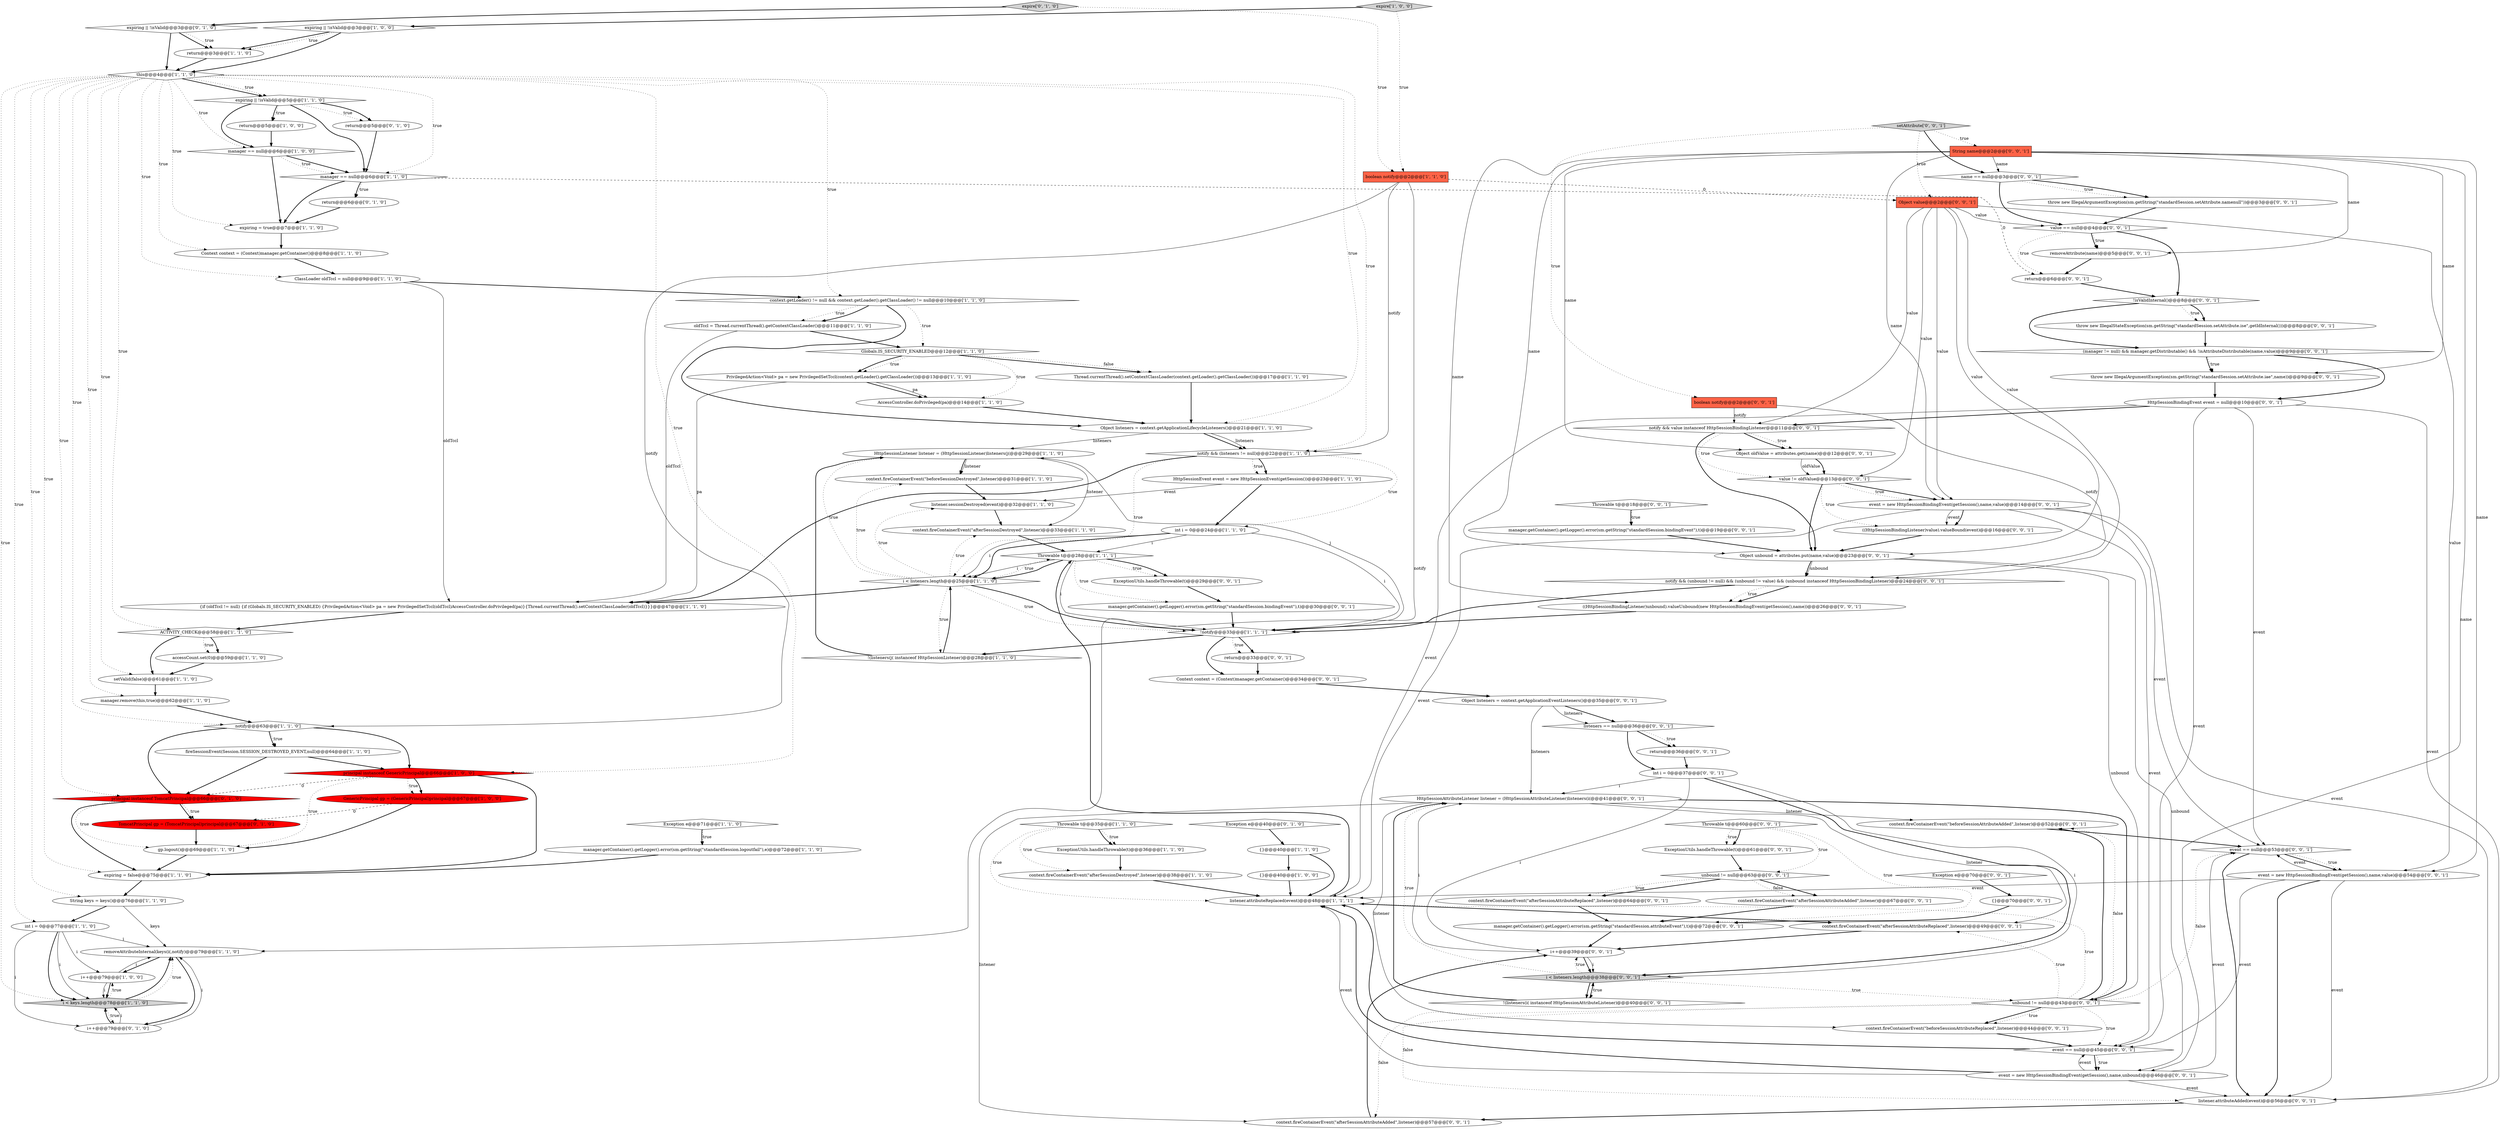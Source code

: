 digraph {
19 [style = filled, label = "HttpSessionListener listener = (HttpSessionListener)listeners(j(@@@29@@@['1', '1', '0']", fillcolor = white, shape = ellipse image = "AAA0AAABBB1BBB"];
114 [style = filled, label = "throw new IllegalArgumentException(sm.getString(\"standardSession.setAttribute.iae\",name))@@@9@@@['0', '0', '1']", fillcolor = white, shape = ellipse image = "AAA0AAABBB3BBB"];
25 [style = filled, label = "expire['1', '0', '0']", fillcolor = lightgray, shape = diamond image = "AAA0AAABBB1BBB"];
45 [style = filled, label = "removeAttributeInternal(keys(i(,notify)@@@79@@@['1', '1', '0']", fillcolor = white, shape = ellipse image = "AAA0AAABBB1BBB"];
4 [style = filled, label = "manager.remove(this,true)@@@62@@@['1', '1', '0']", fillcolor = white, shape = ellipse image = "AAA0AAABBB1BBB"];
6 [style = filled, label = "expiring = true@@@7@@@['1', '1', '0']", fillcolor = white, shape = ellipse image = "AAA0AAABBB1BBB"];
41 [style = filled, label = "i++@@@79@@@['1', '0', '0']", fillcolor = white, shape = ellipse image = "AAA0AAABBB1BBB"];
59 [style = filled, label = "return@@@6@@@['0', '1', '0']", fillcolor = white, shape = ellipse image = "AAA0AAABBB2BBB"];
0 [style = filled, label = "context.fireContainerEvent(\"beforeSessionDestroyed\",listener)@@@31@@@['1', '1', '0']", fillcolor = white, shape = ellipse image = "AAA0AAABBB1BBB"];
33 [style = filled, label = "listener.sessionDestroyed(event)@@@32@@@['1', '1', '0']", fillcolor = white, shape = ellipse image = "AAA0AAABBB1BBB"];
104 [style = filled, label = "context.fireContainerEvent(\"beforeSessionAttributeAdded\",listener)@@@52@@@['0', '0', '1']", fillcolor = white, shape = ellipse image = "AAA0AAABBB3BBB"];
84 [style = filled, label = "Object unbound = attributes.put(name,value)@@@23@@@['0', '0', '1']", fillcolor = white, shape = ellipse image = "AAA0AAABBB3BBB"];
43 [style = filled, label = "expiring || !isValid@@@5@@@['1', '1', '0']", fillcolor = white, shape = diamond image = "AAA0AAABBB1BBB"];
95 [style = filled, label = "return@@@36@@@['0', '0', '1']", fillcolor = white, shape = ellipse image = "AAA0AAABBB3BBB"];
89 [style = filled, label = "notify && (unbound != null) && (unbound != value) && (unbound instanceof HttpSessionBindingListener)@@@24@@@['0', '0', '1']", fillcolor = white, shape = diamond image = "AAA0AAABBB3BBB"];
40 [style = filled, label = "principal instanceof GenericPrincipal@@@66@@@['1', '0', '0']", fillcolor = red, shape = diamond image = "AAA1AAABBB1BBB"];
49 [style = filled, label = "Exception e@@@71@@@['1', '1', '0']", fillcolor = white, shape = diamond image = "AAA0AAABBB1BBB"];
7 [style = filled, label = "accessCount.set(0)@@@59@@@['1', '1', '0']", fillcolor = white, shape = ellipse image = "AAA0AAABBB1BBB"];
46 [style = filled, label = "return@@@3@@@['1', '1', '0']", fillcolor = white, shape = ellipse image = "AAA0AAABBB1BBB"];
64 [style = filled, label = "HttpSessionAttributeListener listener = (HttpSessionAttributeListener)listeners(i(@@@41@@@['0', '0', '1']", fillcolor = white, shape = ellipse image = "AAA0AAABBB3BBB"];
51 [style = filled, label = "ACTIVITY_CHECK@@@58@@@['1', '1', '0']", fillcolor = white, shape = diamond image = "AAA0AAABBB1BBB"];
44 [style = filled, label = "PrivilegedAction<Void> pa = new PrivilegedSetTccl(context.getLoader().getClassLoader())@@@13@@@['1', '1', '0']", fillcolor = white, shape = ellipse image = "AAA0AAABBB1BBB"];
87 [style = filled, label = "!isValidInternal()@@@8@@@['0', '0', '1']", fillcolor = white, shape = diamond image = "AAA0AAABBB3BBB"];
112 [style = filled, label = "unbound != null@@@43@@@['0', '0', '1']", fillcolor = white, shape = diamond image = "AAA0AAABBB3BBB"];
68 [style = filled, label = "return@@@33@@@['0', '0', '1']", fillcolor = white, shape = ellipse image = "AAA0AAABBB3BBB"];
90 [style = filled, label = "ExceptionUtils.handleThrowable(t)@@@61@@@['0', '0', '1']", fillcolor = white, shape = ellipse image = "AAA0AAABBB3BBB"];
115 [style = filled, label = "i++@@@39@@@['0', '0', '1']", fillcolor = white, shape = ellipse image = "AAA0AAABBB3BBB"];
86 [style = filled, label = "event = new HttpSessionBindingEvent(getSession(),name,value)@@@54@@@['0', '0', '1']", fillcolor = white, shape = ellipse image = "AAA0AAABBB3BBB"];
22 [style = filled, label = "int i = 0@@@24@@@['1', '1', '0']", fillcolor = white, shape = ellipse image = "AAA0AAABBB1BBB"];
53 [style = filled, label = "expiring = false@@@75@@@['1', '1', '0']", fillcolor = white, shape = ellipse image = "AAA0AAABBB1BBB"];
38 [style = filled, label = "context.fireContainerEvent(\"afterSessionDestroyed\",listener)@@@38@@@['1', '1', '0']", fillcolor = white, shape = ellipse image = "AAA0AAABBB1BBB"];
76 [style = filled, label = "int i = 0@@@37@@@['0', '0', '1']", fillcolor = white, shape = ellipse image = "AAA0AAABBB3BBB"];
36 [style = filled, label = "fireSessionEvent(Session.SESSION_DESTROYED_EVENT,null)@@@64@@@['1', '1', '0']", fillcolor = white, shape = ellipse image = "AAA0AAABBB1BBB"];
110 [style = filled, label = "throw new IllegalStateException(sm.getString(\"standardSession.setAttribute.ise\",getIdInternal()))@@@8@@@['0', '0', '1']", fillcolor = white, shape = ellipse image = "AAA0AAABBB3BBB"];
5 [style = filled, label = "boolean notify@@@2@@@['1', '1', '0']", fillcolor = tomato, shape = box image = "AAA0AAABBB1BBB"];
101 [style = filled, label = "!(listeners(i( instanceof HttpSessionAttributeListener)@@@40@@@['0', '0', '1']", fillcolor = white, shape = diamond image = "AAA0AAABBB3BBB"];
57 [style = filled, label = "principal instanceof TomcatPrincipal@@@66@@@['0', '1', '0']", fillcolor = red, shape = diamond image = "AAA1AAABBB2BBB"];
96 [style = filled, label = "Object oldValue = attributes.get(name)@@@12@@@['0', '0', '1']", fillcolor = white, shape = ellipse image = "AAA0AAABBB3BBB"];
8 [style = filled, label = "i < listeners.length@@@25@@@['1', '1', '0']", fillcolor = white, shape = diamond image = "AAA0AAABBB1BBB"];
63 [style = filled, label = "ExceptionUtils.handleThrowable(t)@@@29@@@['0', '0', '1']", fillcolor = white, shape = ellipse image = "AAA0AAABBB3BBB"];
109 [style = filled, label = "context.fireContainerEvent(\"afterSessionAttributeReplaced\",listener)@@@49@@@['0', '0', '1']", fillcolor = white, shape = ellipse image = "AAA0AAABBB3BBB"];
18 [style = filled, label = "Object listeners = context.getApplicationLifecycleListeners()@@@21@@@['1', '1', '0']", fillcolor = white, shape = ellipse image = "AAA0AAABBB1BBB"];
56 [style = filled, label = "return@@@5@@@['0', '1', '0']", fillcolor = white, shape = ellipse image = "AAA0AAABBB2BBB"];
97 [style = filled, label = "removeAttribute(name)@@@5@@@['0', '0', '1']", fillcolor = white, shape = ellipse image = "AAA0AAABBB3BBB"];
61 [style = filled, label = "expire['0', '1', '0']", fillcolor = lightgray, shape = diamond image = "AAA0AAABBB2BBB"];
113 [style = filled, label = "context.fireContainerEvent(\"afterSessionAttributeReplaced\",listener)@@@64@@@['0', '0', '1']", fillcolor = white, shape = ellipse image = "AAA0AAABBB3BBB"];
100 [style = filled, label = "Throwable t@@@18@@@['0', '0', '1']", fillcolor = white, shape = diamond image = "AAA0AAABBB3BBB"];
65 [style = filled, label = "Exception e@@@70@@@['0', '0', '1']", fillcolor = white, shape = diamond image = "AAA0AAABBB3BBB"];
21 [style = filled, label = "int i = 0@@@77@@@['1', '1', '0']", fillcolor = white, shape = ellipse image = "AAA0AAABBB1BBB"];
91 [style = filled, label = "HttpSessionBindingEvent event = null@@@10@@@['0', '0', '1']", fillcolor = white, shape = ellipse image = "AAA0AAABBB3BBB"];
23 [style = filled, label = "listener.attributeReplaced(event)@@@48@@@['1', '1', '1']", fillcolor = white, shape = ellipse image = "AAA0AAABBB1BBB"];
69 [style = filled, label = "context.fireContainerEvent(\"afterSessionAttributeAdded\",listener)@@@67@@@['0', '0', '1']", fillcolor = white, shape = ellipse image = "AAA0AAABBB3BBB"];
107 [style = filled, label = "unbound != null@@@63@@@['0', '0', '1']", fillcolor = white, shape = diamond image = "AAA0AAABBB3BBB"];
42 [style = filled, label = "i < keys.length@@@78@@@['1', '1', '0']", fillcolor = lightgray, shape = diamond image = "AAA0AAABBB1BBB"];
99 [style = filled, label = "event == null@@@53@@@['0', '0', '1']", fillcolor = white, shape = diamond image = "AAA0AAABBB3BBB"];
30 [style = filled, label = "AccessController.doPrivileged(pa)@@@14@@@['1', '1', '0']", fillcolor = white, shape = ellipse image = "AAA0AAABBB1BBB"];
37 [style = filled, label = "notify && (listeners != null)@@@22@@@['1', '1', '0']", fillcolor = white, shape = diamond image = "AAA0AAABBB1BBB"];
20 [style = filled, label = "return@@@5@@@['1', '0', '0']", fillcolor = white, shape = ellipse image = "AAA0AAABBB1BBB"];
48 [style = filled, label = "GenericPrincipal gp = (GenericPrincipal)principal@@@67@@@['1', '0', '0']", fillcolor = red, shape = ellipse image = "AAA1AAABBB1BBB"];
15 [style = filled, label = "gp.logout()@@@69@@@['1', '1', '0']", fillcolor = white, shape = ellipse image = "AAA0AAABBB1BBB"];
17 [style = filled, label = "{}@@@40@@@['1', '1', '0']", fillcolor = white, shape = ellipse image = "AAA0AAABBB1BBB"];
93 [style = filled, label = "String name@@@2@@@['0', '0', '1']", fillcolor = tomato, shape = box image = "AAA0AAABBB3BBB"];
34 [style = filled, label = "!(listeners(j( instanceof HttpSessionListener)@@@28@@@['1', '1', '0']", fillcolor = white, shape = diamond image = "AAA0AAABBB1BBB"];
72 [style = filled, label = "((HttpSessionBindingListener)value).valueBound(event)@@@16@@@['0', '0', '1']", fillcolor = white, shape = ellipse image = "AAA0AAABBB3BBB"];
108 [style = filled, label = "context.fireContainerEvent(\"beforeSessionAttributeReplaced\",listener)@@@44@@@['0', '0', '1']", fillcolor = white, shape = ellipse image = "AAA0AAABBB3BBB"];
75 [style = filled, label = "manager.getContainer().getLogger().error(sm.getString(\"standardSession.bindingEvent\"),t)@@@30@@@['0', '0', '1']", fillcolor = white, shape = ellipse image = "AAA0AAABBB3BBB"];
11 [style = filled, label = "context.fireContainerEvent(\"afterSessionDestroyed\",listener)@@@33@@@['1', '1', '0']", fillcolor = white, shape = ellipse image = "AAA0AAABBB1BBB"];
82 [style = filled, label = "return@@@6@@@['0', '0', '1']", fillcolor = white, shape = ellipse image = "AAA0AAABBB3BBB"];
70 [style = filled, label = "value != oldValue@@@13@@@['0', '0', '1']", fillcolor = white, shape = diamond image = "AAA0AAABBB3BBB"];
55 [style = filled, label = "expiring || !isValid@@@3@@@['0', '1', '0']", fillcolor = white, shape = diamond image = "AAA0AAABBB2BBB"];
67 [style = filled, label = "notify && value instanceof HttpSessionBindingListener@@@11@@@['0', '0', '1']", fillcolor = white, shape = diamond image = "AAA0AAABBB3BBB"];
92 [style = filled, label = "manager.getContainer().getLogger().error(sm.getString(\"standardSession.bindingEvent\"),t)@@@19@@@['0', '0', '1']", fillcolor = white, shape = ellipse image = "AAA0AAABBB3BBB"];
13 [style = filled, label = "ExceptionUtils.handleThrowable(t)@@@36@@@['1', '1', '0']", fillcolor = white, shape = ellipse image = "AAA0AAABBB1BBB"];
111 [style = filled, label = "((HttpSessionBindingListener)unbound).valueUnbound(new HttpSessionBindingEvent(getSession(),name))@@@26@@@['0', '0', '1']", fillcolor = white, shape = ellipse image = "AAA0AAABBB3BBB"];
66 [style = filled, label = "listener.attributeAdded(event)@@@56@@@['0', '0', '1']", fillcolor = white, shape = ellipse image = "AAA0AAABBB3BBB"];
62 [style = filled, label = "name == null@@@3@@@['0', '0', '1']", fillcolor = white, shape = diamond image = "AAA0AAABBB3BBB"];
58 [style = filled, label = "i++@@@79@@@['0', '1', '0']", fillcolor = white, shape = ellipse image = "AAA0AAABBB2BBB"];
10 [style = filled, label = "manager == null@@@6@@@['1', '0', '0']", fillcolor = white, shape = diamond image = "AAA0AAABBB1BBB"];
9 [style = filled, label = "String keys = keys()@@@76@@@['1', '1', '0']", fillcolor = white, shape = ellipse image = "AAA0AAABBB1BBB"];
1 [style = filled, label = "notify@@@63@@@['1', '1', '0']", fillcolor = white, shape = diamond image = "AAA0AAABBB1BBB"];
80 [style = filled, label = "i < listeners.length@@@38@@@['0', '0', '1']", fillcolor = lightgray, shape = diamond image = "AAA0AAABBB3BBB"];
103 [style = filled, label = "listeners == null@@@36@@@['0', '0', '1']", fillcolor = white, shape = diamond image = "AAA0AAABBB3BBB"];
83 [style = filled, label = "event = new HttpSessionBindingEvent(getSession(),name,unbound)@@@46@@@['0', '0', '1']", fillcolor = white, shape = ellipse image = "AAA0AAABBB3BBB"];
31 [style = filled, label = "ClassLoader oldTccl = null@@@9@@@['1', '1', '0']", fillcolor = white, shape = ellipse image = "AAA0AAABBB1BBB"];
85 [style = filled, label = "event == null@@@45@@@['0', '0', '1']", fillcolor = white, shape = diamond image = "AAA0AAABBB3BBB"];
29 [style = filled, label = "Thread.currentThread().setContextClassLoader(context.getLoader().getClassLoader())@@@17@@@['1', '1', '0']", fillcolor = white, shape = ellipse image = "AAA0AAABBB1BBB"];
94 [style = filled, label = "(manager != null) && manager.getDistributable() && !isAttributeDistributable(name,value)@@@9@@@['0', '0', '1']", fillcolor = white, shape = diamond image = "AAA0AAABBB3BBB"];
27 [style = filled, label = "manager == null@@@6@@@['1', '1', '0']", fillcolor = white, shape = diamond image = "AAA0AAABBB1BBB"];
81 [style = filled, label = "event = new HttpSessionBindingEvent(getSession(),name,value)@@@14@@@['0', '0', '1']", fillcolor = white, shape = ellipse image = "AAA0AAABBB3BBB"];
3 [style = filled, label = "manager.getContainer().getLogger().error(sm.getString(\"standardSession.logoutfail\"),e)@@@72@@@['1', '1', '0']", fillcolor = white, shape = ellipse image = "AAA0AAABBB1BBB"];
106 [style = filled, label = "Throwable t@@@60@@@['0', '0', '1']", fillcolor = white, shape = diamond image = "AAA0AAABBB3BBB"];
54 [style = filled, label = "TomcatPrincipal gp = (TomcatPrincipal)principal@@@67@@@['0', '1', '0']", fillcolor = red, shape = ellipse image = "AAA1AAABBB2BBB"];
50 [style = filled, label = "HttpSessionEvent event = new HttpSessionEvent(getSession())@@@23@@@['1', '1', '0']", fillcolor = white, shape = ellipse image = "AAA0AAABBB1BBB"];
12 [style = filled, label = "{}@@@40@@@['1', '0', '0']", fillcolor = white, shape = ellipse image = "AAA0AAABBB1BBB"];
77 [style = filled, label = "manager.getContainer().getLogger().error(sm.getString(\"standardSession.attributeEvent\"),t)@@@72@@@['0', '0', '1']", fillcolor = white, shape = ellipse image = "AAA0AAABBB3BBB"];
24 [style = filled, label = "context.getLoader() != null && context.getLoader().getClassLoader() != null@@@10@@@['1', '1', '0']", fillcolor = white, shape = diamond image = "AAA0AAABBB1BBB"];
35 [style = filled, label = "this@@@4@@@['1', '1', '0']", fillcolor = white, shape = diamond image = "AAA0AAABBB1BBB"];
14 [style = filled, label = "setValid(false)@@@61@@@['1', '1', '0']", fillcolor = white, shape = ellipse image = "AAA0AAABBB1BBB"];
32 [style = filled, label = "Throwable t@@@28@@@['1', '1', '1']", fillcolor = white, shape = diamond image = "AAA0AAABBB1BBB"];
52 [style = filled, label = "!notify@@@33@@@['1', '1', '1']", fillcolor = white, shape = diamond image = "AAA0AAABBB1BBB"];
78 [style = filled, label = "setAttribute['0', '0', '1']", fillcolor = lightgray, shape = diamond image = "AAA0AAABBB3BBB"];
74 [style = filled, label = "value == null@@@4@@@['0', '0', '1']", fillcolor = white, shape = diamond image = "AAA0AAABBB3BBB"];
28 [style = filled, label = "{if (oldTccl != null) {if (Globals.IS_SECURITY_ENABLED) {PrivilegedAction<Void> pa = new PrivilegedSetTccl(oldTccl)AccessController.doPrivileged(pa)}{Thread.currentThread().setContextClassLoader(oldTccl)}}}@@@47@@@['1', '1', '0']", fillcolor = white, shape = ellipse image = "AAA0AAABBB1BBB"];
98 [style = filled, label = "Object listeners = context.getApplicationEventListeners()@@@35@@@['0', '0', '1']", fillcolor = white, shape = ellipse image = "AAA0AAABBB3BBB"];
73 [style = filled, label = "boolean notify@@@2@@@['0', '0', '1']", fillcolor = tomato, shape = box image = "AAA0AAABBB3BBB"];
88 [style = filled, label = "Context context = (Context)manager.getContainer()@@@34@@@['0', '0', '1']", fillcolor = white, shape = ellipse image = "AAA0AAABBB3BBB"];
26 [style = filled, label = "Throwable t@@@35@@@['1', '1', '0']", fillcolor = white, shape = diamond image = "AAA0AAABBB1BBB"];
2 [style = filled, label = "expiring || !isValid@@@3@@@['1', '0', '0']", fillcolor = white, shape = diamond image = "AAA0AAABBB1BBB"];
39 [style = filled, label = "Globals.IS_SECURITY_ENABLED@@@12@@@['1', '1', '0']", fillcolor = white, shape = diamond image = "AAA0AAABBB1BBB"];
102 [style = filled, label = "Object value@@@2@@@['0', '0', '1']", fillcolor = tomato, shape = box image = "AAA0AAABBB3BBB"];
16 [style = filled, label = "oldTccl = Thread.currentThread().getContextClassLoader()@@@11@@@['1', '1', '0']", fillcolor = white, shape = ellipse image = "AAA0AAABBB1BBB"];
60 [style = filled, label = "Exception e@@@40@@@['0', '1', '0']", fillcolor = white, shape = diamond image = "AAA0AAABBB2BBB"];
105 [style = filled, label = "context.fireContainerEvent(\"afterSessionAttributeAdded\",listener)@@@57@@@['0', '0', '1']", fillcolor = white, shape = ellipse image = "AAA0AAABBB3BBB"];
79 [style = filled, label = "{}@@@70@@@['0', '0', '1']", fillcolor = white, shape = ellipse image = "AAA0AAABBB3BBB"];
71 [style = filled, label = "throw new IllegalArgumentException(sm.getString(\"standardSession.setAttribute.namenull\"))@@@3@@@['0', '0', '1']", fillcolor = white, shape = ellipse image = "AAA0AAABBB3BBB"];
47 [style = filled, label = "Context context = (Context)manager.getContainer()@@@8@@@['1', '1', '0']", fillcolor = white, shape = ellipse image = "AAA0AAABBB1BBB"];
2->35 [style = bold, label=""];
67->96 [style = bold, label=""];
115->80 [style = bold, label=""];
93->84 [style = solid, label="name"];
5->37 [style = solid, label="notify"];
21->42 [style = bold, label=""];
37->28 [style = bold, label=""];
50->22 [style = bold, label=""];
43->56 [style = dotted, label="true"];
42->45 [style = bold, label=""];
21->41 [style = solid, label="i"];
32->63 [style = dotted, label="true"];
87->94 [style = bold, label=""];
35->10 [style = dotted, label="true"];
22->52 [style = solid, label="i"];
35->51 [style = dotted, label="true"];
102->84 [style = solid, label="value"];
56->27 [style = bold, label=""];
21->58 [style = solid, label="i"];
87->110 [style = dotted, label="true"];
104->99 [style = bold, label=""];
97->82 [style = bold, label=""];
74->82 [style = dotted, label="true"];
35->42 [style = dotted, label="true"];
52->19 [style = solid, label="j"];
44->28 [style = solid, label="pa"];
102->67 [style = solid, label="value"];
26->13 [style = dotted, label="true"];
62->71 [style = dotted, label="true"];
35->43 [style = bold, label=""];
100->92 [style = bold, label=""];
78->73 [style = dotted, label="true"];
30->18 [style = bold, label=""];
52->88 [style = bold, label=""];
84->89 [style = bold, label=""];
29->18 [style = bold, label=""];
32->63 [style = bold, label=""];
86->23 [style = solid, label="event"];
7->14 [style = bold, label=""];
22->8 [style = bold, label=""];
52->68 [style = bold, label=""];
57->15 [style = dotted, label="true"];
35->1 [style = dotted, label="true"];
33->11 [style = bold, label=""];
99->86 [style = bold, label=""];
83->99 [style = solid, label="event"];
8->52 [style = dotted, label="true"];
5->1 [style = solid, label="notify"];
37->50 [style = dotted, label="true"];
93->81 [style = solid, label="name"];
71->74 [style = bold, label=""];
35->47 [style = dotted, label="true"];
99->86 [style = dotted, label="true"];
51->7 [style = bold, label=""];
9->21 [style = bold, label=""];
63->75 [style = bold, label=""];
75->52 [style = bold, label=""];
8->0 [style = dotted, label="true"];
35->37 [style = dotted, label="true"];
93->111 [style = solid, label="name"];
112->109 [style = dotted, label="true"];
70->72 [style = dotted, label="true"];
59->6 [style = bold, label=""];
9->45 [style = solid, label="keys"];
80->101 [style = bold, label=""];
74->97 [style = dotted, label="true"];
83->23 [style = solid, label="event"];
94->114 [style = dotted, label="true"];
60->17 [style = bold, label=""];
35->53 [style = dotted, label="true"];
39->29 [style = bold, label=""];
94->114 [style = bold, label=""];
23->109 [style = bold, label=""];
80->112 [style = dotted, label="true"];
64->104 [style = solid, label="listener"];
112->85 [style = dotted, label="true"];
45->41 [style = bold, label=""];
57->54 [style = bold, label=""];
8->28 [style = bold, label=""];
32->52 [style = solid, label="i"];
72->84 [style = bold, label=""];
93->62 [style = solid, label="name"];
35->57 [style = dotted, label="true"];
34->19 [style = bold, label=""];
57->54 [style = dotted, label="true"];
19->0 [style = solid, label="listener"];
64->105 [style = solid, label="listener"];
35->6 [style = dotted, label="true"];
106->77 [style = dotted, label="true"];
96->70 [style = bold, label=""];
86->66 [style = bold, label=""];
76->80 [style = bold, label=""];
102->86 [style = solid, label="value"];
105->115 [style = bold, label=""];
106->90 [style = dotted, label="true"];
35->21 [style = dotted, label="true"];
40->48 [style = dotted, label="true"];
26->23 [style = dotted, label="true"];
31->28 [style = solid, label="oldTccl"];
67->84 [style = bold, label=""];
89->111 [style = bold, label=""];
67->96 [style = dotted, label="true"];
34->8 [style = bold, label=""];
114->91 [style = bold, label=""];
102->81 [style = solid, label="value"];
74->87 [style = bold, label=""];
70->84 [style = bold, label=""];
68->88 [style = bold, label=""];
52->68 [style = dotted, label="true"];
24->18 [style = bold, label=""];
88->98 [style = bold, label=""];
25->2 [style = bold, label=""];
8->34 [style = dotted, label="true"];
26->13 [style = bold, label=""];
3->53 [style = bold, label=""];
66->105 [style = bold, label=""];
107->69 [style = bold, label=""];
94->91 [style = bold, label=""];
42->58 [style = dotted, label="true"];
32->8 [style = solid, label="i"];
83->23 [style = bold, label=""];
37->8 [style = dotted, label="true"];
25->5 [style = dotted, label="true"];
61->55 [style = bold, label=""];
51->14 [style = bold, label=""];
111->52 [style = bold, label=""];
70->81 [style = bold, label=""];
69->77 [style = bold, label=""];
80->64 [style = dotted, label="true"];
58->42 [style = solid, label="i"];
8->33 [style = dotted, label="true"];
27->59 [style = bold, label=""];
81->99 [style = solid, label="event"];
39->44 [style = dotted, label="true"];
39->29 [style = dotted, label="false"];
101->64 [style = bold, label=""];
43->27 [style = bold, label=""];
109->115 [style = bold, label=""];
54->15 [style = bold, label=""];
107->113 [style = bold, label=""];
18->19 [style = solid, label="listeners"];
5->45 [style = solid, label="notify"];
16->28 [style = solid, label="oldTccl"];
32->75 [style = dotted, label="true"];
49->3 [style = bold, label=""];
58->42 [style = bold, label=""];
43->10 [style = bold, label=""];
16->39 [style = bold, label=""];
92->84 [style = bold, label=""];
51->7 [style = dotted, label="true"];
35->18 [style = dotted, label="true"];
55->35 [style = bold, label=""];
42->45 [style = dotted, label="true"];
84->83 [style = solid, label="unbound"];
40->15 [style = dotted, label="true"];
48->54 [style = dashed, label="0"];
6->47 [style = bold, label=""];
57->53 [style = bold, label=""];
112->23 [style = dotted, label="true"];
35->14 [style = dotted, label="true"];
36->57 [style = bold, label=""];
8->19 [style = dotted, label="true"];
14->4 [style = bold, label=""];
108->85 [style = bold, label=""];
112->99 [style = dotted, label="false"];
44->30 [style = bold, label=""];
41->42 [style = solid, label="i"];
18->37 [style = bold, label=""];
115->80 [style = solid, label="i"];
107->69 [style = dotted, label="false"];
112->104 [style = bold, label=""];
76->80 [style = solid, label="i"];
35->40 [style = dotted, label="true"];
36->40 [style = bold, label=""];
40->53 [style = bold, label=""];
83->85 [style = solid, label="event"];
86->99 [style = solid, label="event"];
81->23 [style = solid, label="event"];
19->11 [style = solid, label="listener"];
22->32 [style = solid, label="i"];
84->89 [style = solid, label="unbound"];
24->39 [style = dotted, label="true"];
64->109 [style = solid, label="listener"];
85->83 [style = dotted, label="true"];
21->45 [style = solid, label="i"];
43->20 [style = bold, label=""];
47->31 [style = bold, label=""];
31->24 [style = bold, label=""];
23->32 [style = bold, label=""];
15->53 [style = bold, label=""];
95->76 [style = bold, label=""];
64->112 [style = bold, label=""];
65->79 [style = bold, label=""];
11->32 [style = bold, label=""];
39->30 [style = dotted, label="true"];
89->111 [style = dotted, label="true"];
101->80 [style = bold, label=""];
93->114 [style = solid, label="name"];
44->30 [style = solid, label="pa"];
5->102 [style = dashed, label="0"];
106->107 [style = dotted, label="true"];
78->102 [style = dotted, label="true"];
78->93 [style = dotted, label="true"];
35->31 [style = dotted, label="true"];
64->108 [style = solid, label="listener"];
93->83 [style = solid, label="name"];
93->97 [style = solid, label="name"];
24->16 [style = dotted, label="true"];
10->6 [style = bold, label=""];
8->52 [style = bold, label=""];
19->0 [style = bold, label=""];
43->56 [style = bold, label=""];
17->23 [style = bold, label=""];
112->108 [style = bold, label=""];
86->85 [style = solid, label="event"];
81->85 [style = solid, label="event"];
96->70 [style = solid, label="oldValue"];
42->41 [style = dotted, label="true"];
112->105 [style = dotted, label="false"];
45->58 [style = bold, label=""];
93->86 [style = solid, label="name"];
112->66 [style = dotted, label="false"];
73->67 [style = solid, label="notify"];
98->103 [style = bold, label=""];
32->8 [style = bold, label=""];
17->12 [style = bold, label=""];
26->38 [style = dotted, label="true"];
80->115 [style = dotted, label="true"];
98->103 [style = solid, label="listeners"];
1->57 [style = bold, label=""];
110->94 [style = bold, label=""];
40->57 [style = dashed, label="0"];
46->35 [style = bold, label=""];
37->22 [style = dotted, label="true"];
8->11 [style = dotted, label="true"];
86->66 [style = solid, label="event"];
84->112 [style = solid, label="unbound"];
27->59 [style = dotted, label="true"];
4->1 [style = bold, label=""];
90->107 [style = bold, label=""];
83->66 [style = solid, label="event"];
78->62 [style = bold, label=""];
35->43 [style = dotted, label="true"];
98->64 [style = solid, label="listeners"];
53->9 [style = bold, label=""];
85->23 [style = bold, label=""];
85->83 [style = bold, label=""];
70->81 [style = dotted, label="true"];
35->4 [style = dotted, label="true"];
91->85 [style = solid, label="event"];
115->64 [style = solid, label="i"];
81->66 [style = solid, label="event"];
67->70 [style = dotted, label="true"];
89->52 [style = bold, label=""];
113->77 [style = bold, label=""];
2->46 [style = bold, label=""];
82->87 [style = bold, label=""];
73->89 [style = solid, label="notify"];
27->82 [style = dashed, label="0"];
39->44 [style = bold, label=""];
40->48 [style = bold, label=""];
21->42 [style = solid, label="i"];
35->24 [style = dotted, label="true"];
1->40 [style = bold, label=""];
10->27 [style = bold, label=""];
99->66 [style = bold, label=""];
91->67 [style = bold, label=""];
91->99 [style = solid, label="event"];
35->9 [style = dotted, label="true"];
107->113 [style = dotted, label="true"];
112->108 [style = dotted, label="true"];
38->23 [style = bold, label=""];
93->96 [style = solid, label="name"];
52->34 [style = bold, label=""];
28->51 [style = bold, label=""];
102->70 [style = solid, label="value"];
8->32 [style = dotted, label="true"];
1->36 [style = bold, label=""];
103->76 [style = bold, label=""];
27->6 [style = bold, label=""];
74->97 [style = bold, label=""];
79->77 [style = bold, label=""];
106->90 [style = bold, label=""];
18->37 [style = solid, label="listeners"];
20->10 [style = bold, label=""];
55->46 [style = dotted, label="true"];
81->72 [style = solid, label="event"];
24->16 [style = bold, label=""];
35->27 [style = dotted, label="true"];
1->36 [style = dotted, label="true"];
41->45 [style = solid, label="i"];
91->66 [style = solid, label="event"];
103->95 [style = dotted, label="true"];
55->46 [style = bold, label=""];
0->33 [style = bold, label=""];
62->71 [style = bold, label=""];
81->72 [style = bold, label=""];
102->74 [style = solid, label="value"];
43->20 [style = dotted, label="true"];
48->15 [style = bold, label=""];
76->64 [style = solid, label="i"];
80->101 [style = dotted, label="true"];
62->74 [style = bold, label=""];
2->46 [style = dotted, label="true"];
58->45 [style = solid, label="i"];
102->89 [style = solid, label="value"];
13->38 [style = bold, label=""];
12->23 [style = bold, label=""];
50->33 [style = solid, label="event"];
10->27 [style = dotted, label="true"];
77->115 [style = bold, label=""];
100->92 [style = dotted, label="true"];
112->104 [style = dotted, label="false"];
61->5 [style = dotted, label="true"];
49->3 [style = dotted, label="true"];
22->8 [style = solid, label="i"];
76->115 [style = solid, label="i"];
87->110 [style = bold, label=""];
91->23 [style = solid, label="event"];
103->95 [style = bold, label=""];
37->50 [style = bold, label=""];
41->42 [style = bold, label=""];
}
